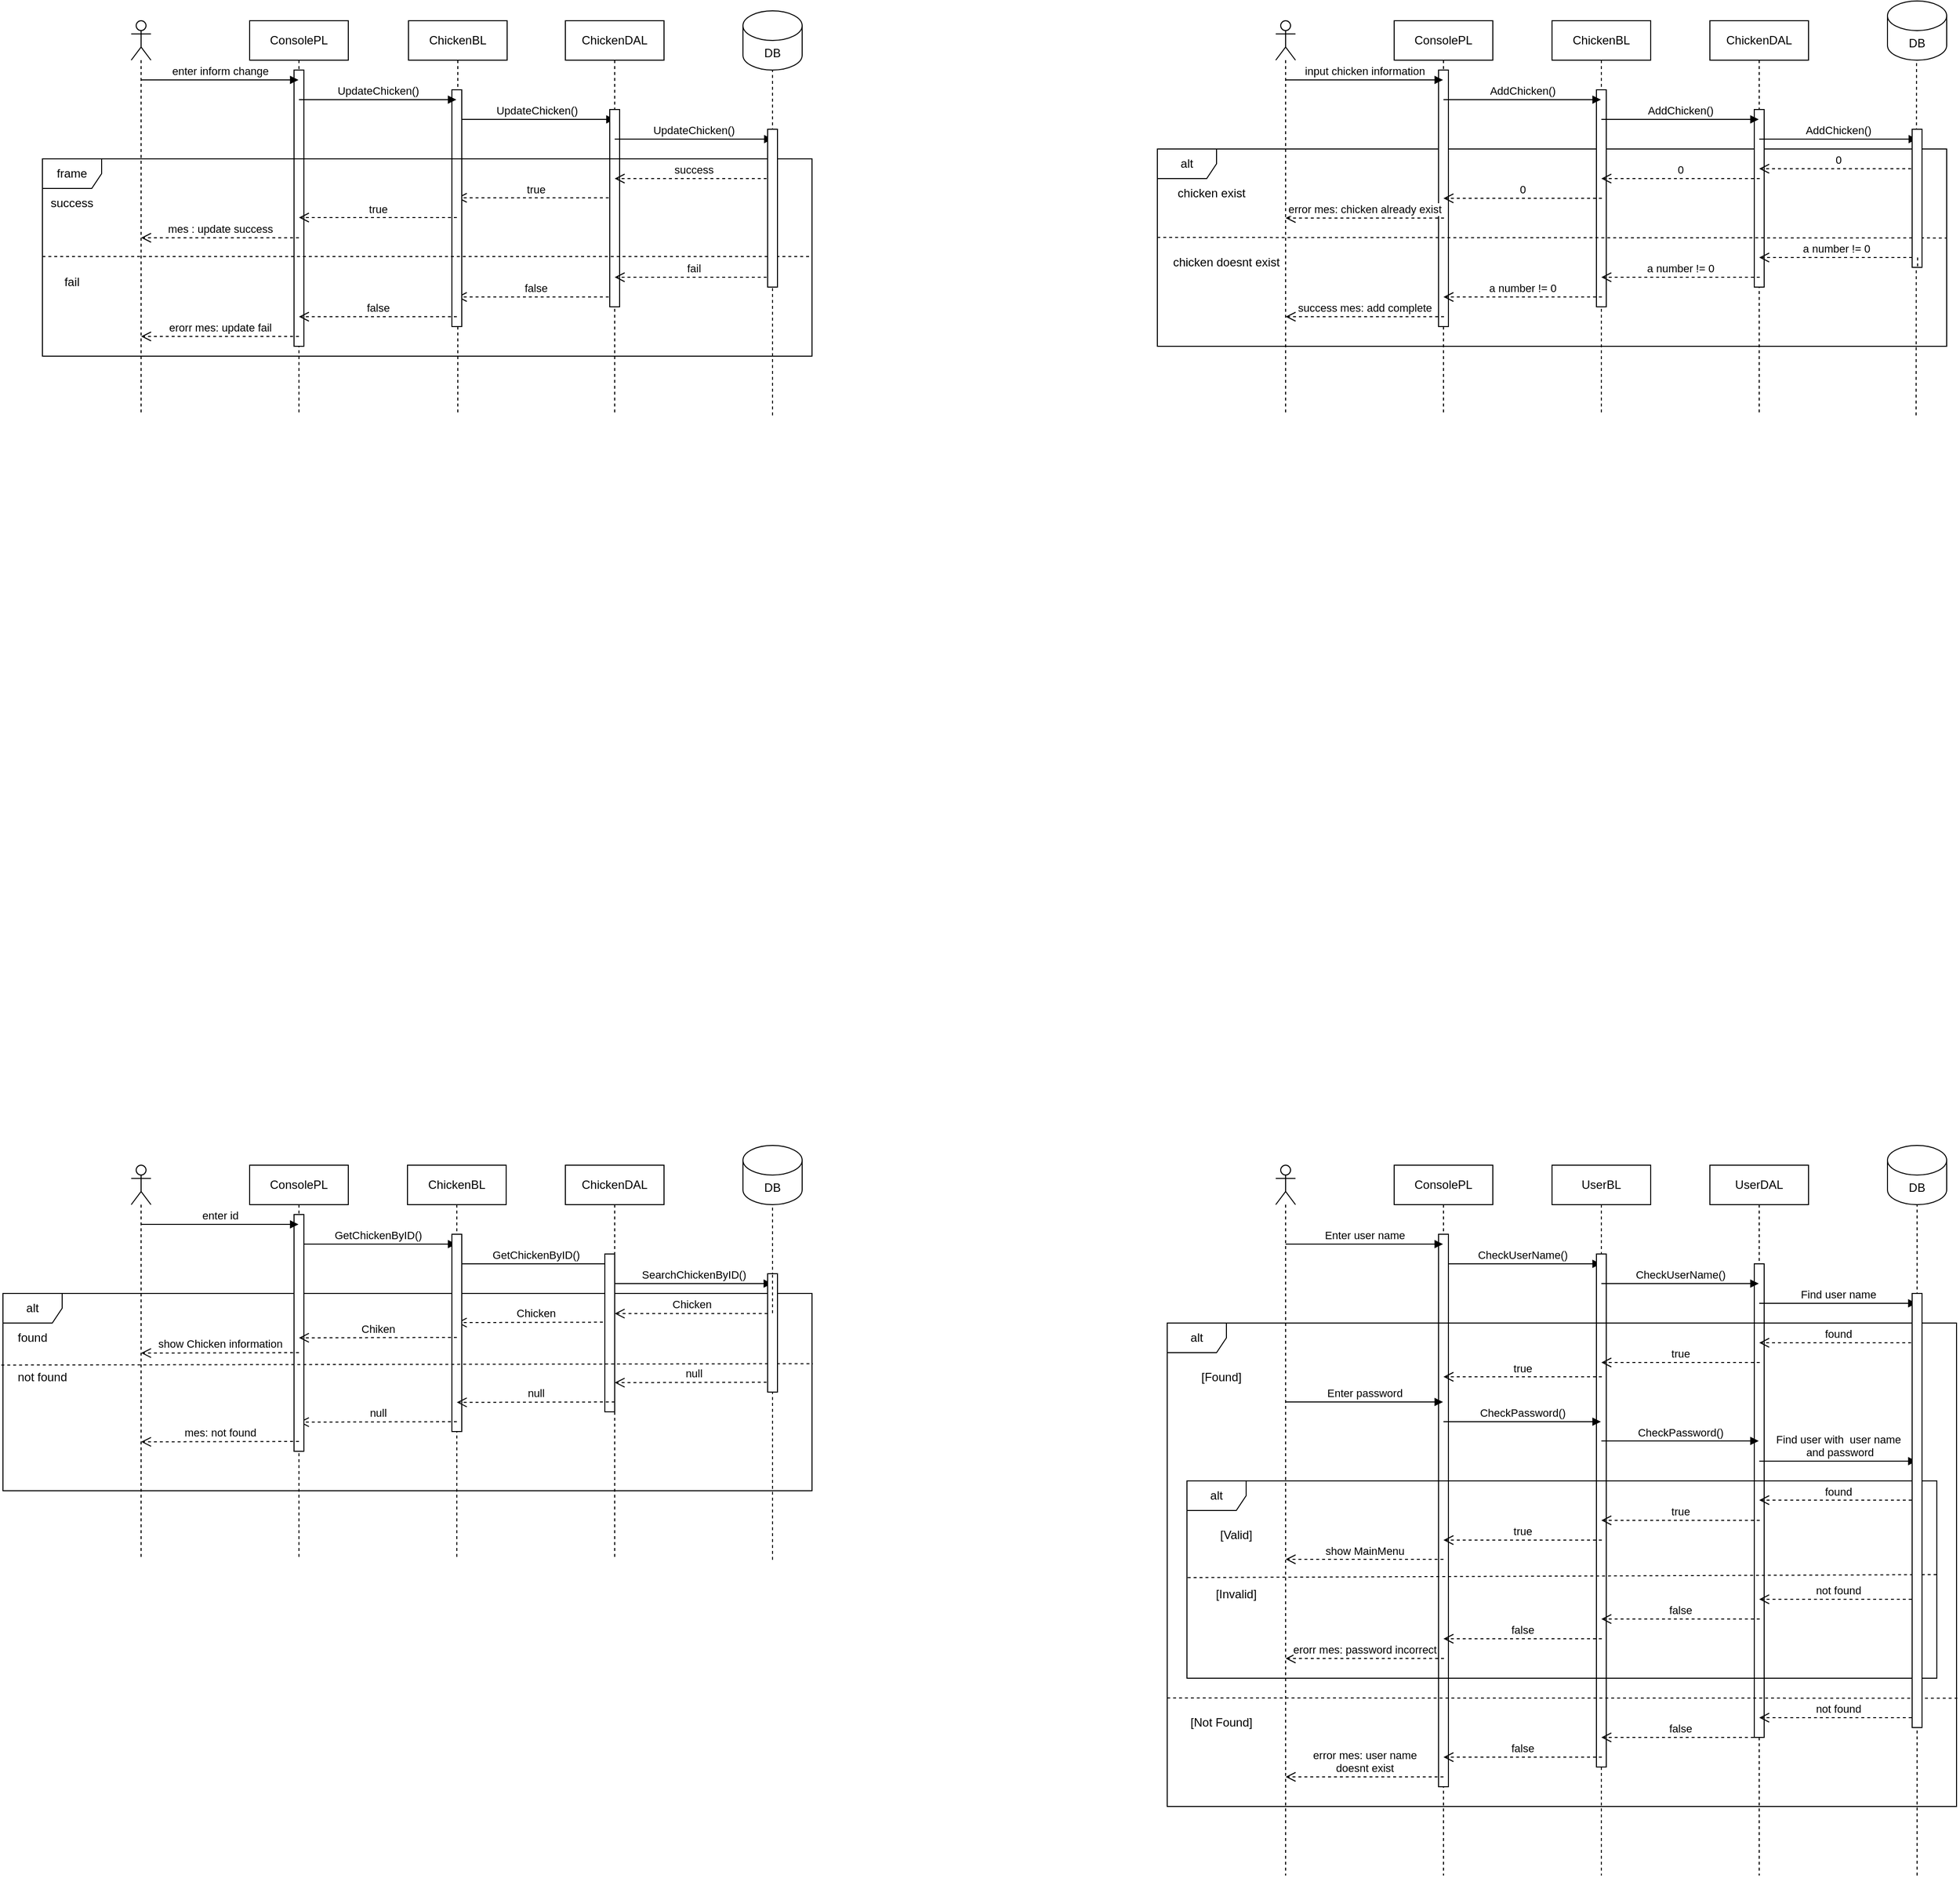 <mxfile version="20.3.0" type="device"><diagram id="i-DrNS4-oZ5Eq2Zg3a8Y" name="Page-1"><mxGraphModel dx="2806" dy="1643" grid="1" gridSize="10" guides="1" tooltips="1" connect="1" arrows="1" fold="1" page="1" pageScale="1" pageWidth="850" pageHeight="1100" math="0" shadow="0"><root><mxCell id="0"/><mxCell id="1" parent="0"/><mxCell id="JFMIuzV4-mkPuWQYak8b-45" value="alt" style="shape=umlFrame;whiteSpace=wrap;html=1;" vertex="1" parent="1"><mxGeometry x="-1180" y="250" width="820" height="200" as="geometry"/></mxCell><mxCell id="JFMIuzV4-mkPuWQYak8b-17" value="alt" style="shape=umlFrame;whiteSpace=wrap;html=1;" vertex="1" parent="1"><mxGeometry x="-10" y="-910" width="800" height="200" as="geometry"/></mxCell><mxCell id="4tmWPL-L2orEL-9TRieb-3" value="" style="shape=umlLifeline;participant=umlActor;perimeter=lifelinePerimeter;whiteSpace=wrap;html=1;container=1;collapsible=0;recursiveResize=0;verticalAlign=top;spacingTop=36;outlineConnect=0;" parent="1" vertex="1"><mxGeometry x="110" y="120" width="20" height="720" as="geometry"/></mxCell><mxCell id="4tmWPL-L2orEL-9TRieb-4" value="UserBL" style="shape=umlLifeline;perimeter=lifelinePerimeter;whiteSpace=wrap;html=1;container=1;collapsible=0;recursiveResize=0;outlineConnect=0;" parent="1" vertex="1"><mxGeometry x="390" y="120" width="100" height="720" as="geometry"/></mxCell><mxCell id="4tmWPL-L2orEL-9TRieb-13" value="CheckUserName()" style="html=1;verticalAlign=bottom;endArrow=block;rounded=0;" parent="4tmWPL-L2orEL-9TRieb-4" edge="1"><mxGeometry width="80" relative="1" as="geometry"><mxPoint x="-110" y="100" as="sourcePoint"/><mxPoint x="49.5" y="100" as="targetPoint"/></mxGeometry></mxCell><mxCell id="4tmWPL-L2orEL-9TRieb-54" value="" style="html=1;points=[];perimeter=orthogonalPerimeter;" parent="4tmWPL-L2orEL-9TRieb-4" vertex="1"><mxGeometry x="45" y="90" width="10" height="520" as="geometry"/></mxCell><mxCell id="4tmWPL-L2orEL-9TRieb-5" value="UserDAL" style="shape=umlLifeline;perimeter=lifelinePerimeter;whiteSpace=wrap;html=1;container=1;collapsible=0;recursiveResize=0;outlineConnect=0;" parent="1" vertex="1"><mxGeometry x="550" y="120" width="100" height="720" as="geometry"/></mxCell><mxCell id="4tmWPL-L2orEL-9TRieb-53" value="" style="html=1;points=[];perimeter=orthogonalPerimeter;" parent="4tmWPL-L2orEL-9TRieb-5" vertex="1"><mxGeometry x="45" y="100" width="10" height="480" as="geometry"/></mxCell><mxCell id="4tmWPL-L2orEL-9TRieb-6" value="ConsolePL" style="shape=umlLifeline;perimeter=lifelinePerimeter;whiteSpace=wrap;html=1;container=1;collapsible=0;recursiveResize=0;outlineConnect=0;" parent="1" vertex="1"><mxGeometry x="230" y="120" width="100" height="720" as="geometry"/></mxCell><mxCell id="4tmWPL-L2orEL-9TRieb-51" value="" style="html=1;points=[];perimeter=orthogonalPerimeter;" parent="4tmWPL-L2orEL-9TRieb-6" vertex="1"><mxGeometry x="45" y="70" width="10" height="560" as="geometry"/></mxCell><mxCell id="4tmWPL-L2orEL-9TRieb-8" value="DB" style="shape=cylinder3;whiteSpace=wrap;html=1;boundedLbl=1;backgroundOutline=1;size=15;" parent="1" vertex="1"><mxGeometry x="730" y="100" width="60" height="60" as="geometry"/></mxCell><mxCell id="4tmWPL-L2orEL-9TRieb-9" value="" style="endArrow=none;dashed=1;html=1;rounded=0;entryX=0.5;entryY=1;entryDx=0;entryDy=0;entryPerimeter=0;" parent="1" target="4tmWPL-L2orEL-9TRieb-8" edge="1"><mxGeometry width="50" height="50" relative="1" as="geometry"><mxPoint x="760" y="840" as="sourcePoint"/><mxPoint x="470" y="290" as="targetPoint"/></mxGeometry></mxCell><mxCell id="4tmWPL-L2orEL-9TRieb-10" value="Enter user name" style="html=1;verticalAlign=bottom;endArrow=block;rounded=0;" parent="1" target="4tmWPL-L2orEL-9TRieb-6" edge="1"><mxGeometry width="80" relative="1" as="geometry"><mxPoint x="120" y="200" as="sourcePoint"/><mxPoint x="200" y="200" as="targetPoint"/></mxGeometry></mxCell><mxCell id="4tmWPL-L2orEL-9TRieb-11" value="Find user name" style="html=1;verticalAlign=bottom;endArrow=block;rounded=0;" parent="1" edge="1"><mxGeometry width="80" relative="1" as="geometry"><mxPoint x="600" y="260" as="sourcePoint"/><mxPoint x="759.5" y="260" as="targetPoint"/></mxGeometry></mxCell><mxCell id="4tmWPL-L2orEL-9TRieb-12" value="CheckUserName()" style="html=1;verticalAlign=bottom;endArrow=block;rounded=0;" parent="1" edge="1"><mxGeometry width="80" relative="1" as="geometry"><mxPoint x="440" y="240" as="sourcePoint"/><mxPoint x="599.5" y="240" as="targetPoint"/></mxGeometry></mxCell><mxCell id="4tmWPL-L2orEL-9TRieb-14" value="alt" style="shape=umlFrame;whiteSpace=wrap;html=1;" parent="1" vertex="1"><mxGeometry y="280" width="800" height="490" as="geometry"/></mxCell><mxCell id="4tmWPL-L2orEL-9TRieb-17" value="[Found]" style="text;html=1;strokeColor=none;fillColor=none;align=center;verticalAlign=middle;whiteSpace=wrap;rounded=0;" parent="1" vertex="1"><mxGeometry y="320" width="110" height="30" as="geometry"/></mxCell><mxCell id="4tmWPL-L2orEL-9TRieb-20" value="found" style="html=1;verticalAlign=bottom;endArrow=open;dashed=1;endSize=8;rounded=0;" parent="1" target="4tmWPL-L2orEL-9TRieb-5" edge="1"><mxGeometry relative="1" as="geometry"><mxPoint x="760" y="300" as="sourcePoint"/><mxPoint x="620" y="300" as="targetPoint"/></mxGeometry></mxCell><mxCell id="4tmWPL-L2orEL-9TRieb-22" value="true" style="html=1;verticalAlign=bottom;endArrow=open;dashed=1;endSize=8;rounded=0;" parent="1" edge="1"><mxGeometry relative="1" as="geometry"><mxPoint x="440.5" y="334.5" as="sourcePoint"/><mxPoint x="280" y="334.5" as="targetPoint"/></mxGeometry></mxCell><mxCell id="4tmWPL-L2orEL-9TRieb-23" value="true" style="html=1;verticalAlign=bottom;endArrow=open;dashed=1;endSize=8;rounded=0;" parent="1" edge="1"><mxGeometry relative="1" as="geometry"><mxPoint x="600.5" y="320" as="sourcePoint"/><mxPoint x="440" y="320" as="targetPoint"/></mxGeometry></mxCell><mxCell id="4tmWPL-L2orEL-9TRieb-25" value="" style="endArrow=none;dashed=1;html=1;rounded=0;entryX=1.001;entryY=0.776;entryDx=0;entryDy=0;entryPerimeter=0;" parent="1" target="4tmWPL-L2orEL-9TRieb-14" edge="1"><mxGeometry width="50" height="50" relative="1" as="geometry"><mxPoint y="660" as="sourcePoint"/><mxPoint x="800" y="590" as="targetPoint"/></mxGeometry></mxCell><mxCell id="4tmWPL-L2orEL-9TRieb-26" value="[Not Found]" style="text;html=1;strokeColor=none;fillColor=none;align=center;verticalAlign=middle;whiteSpace=wrap;rounded=0;" parent="1" vertex="1"><mxGeometry y="670" width="110" height="30" as="geometry"/></mxCell><mxCell id="4tmWPL-L2orEL-9TRieb-28" value="Enter password" style="html=1;verticalAlign=bottom;endArrow=block;rounded=0;" parent="1" edge="1"><mxGeometry width="80" relative="1" as="geometry"><mxPoint x="120" y="360" as="sourcePoint"/><mxPoint x="279.5" y="360" as="targetPoint"/></mxGeometry></mxCell><mxCell id="4tmWPL-L2orEL-9TRieb-29" value="Find user with&amp;nbsp; user name&lt;br&gt;&amp;nbsp;and password" style="html=1;verticalAlign=bottom;endArrow=block;rounded=0;" parent="1" edge="1"><mxGeometry width="80" relative="1" as="geometry"><mxPoint x="600" y="420" as="sourcePoint"/><mxPoint x="759.5" y="420" as="targetPoint"/></mxGeometry></mxCell><mxCell id="4tmWPL-L2orEL-9TRieb-30" value="CheckPassword()" style="html=1;verticalAlign=bottom;endArrow=block;rounded=0;" parent="1" edge="1"><mxGeometry width="80" relative="1" as="geometry"><mxPoint x="440" y="399.5" as="sourcePoint"/><mxPoint x="599.5" y="399.5" as="targetPoint"/></mxGeometry></mxCell><mxCell id="4tmWPL-L2orEL-9TRieb-31" value="CheckPassword()" style="html=1;verticalAlign=bottom;endArrow=block;rounded=0;" parent="1" edge="1"><mxGeometry width="80" relative="1" as="geometry"><mxPoint x="280" y="380" as="sourcePoint"/><mxPoint x="439.5" y="380" as="targetPoint"/></mxGeometry></mxCell><mxCell id="4tmWPL-L2orEL-9TRieb-32" value="alt" style="shape=umlFrame;whiteSpace=wrap;html=1;" parent="1" vertex="1"><mxGeometry x="20" y="440" width="760" height="200" as="geometry"/></mxCell><mxCell id="4tmWPL-L2orEL-9TRieb-33" value="[Valid]" style="text;html=1;strokeColor=none;fillColor=none;align=center;verticalAlign=middle;whiteSpace=wrap;rounded=0;" parent="1" vertex="1"><mxGeometry x="20" y="480" width="100" height="30" as="geometry"/></mxCell><mxCell id="4tmWPL-L2orEL-9TRieb-34" value="" style="endArrow=none;dashed=1;html=1;rounded=0;exitX=0.001;exitY=0.49;exitDx=0;exitDy=0;exitPerimeter=0;entryX=1.003;entryY=0.475;entryDx=0;entryDy=0;entryPerimeter=0;" parent="1" source="4tmWPL-L2orEL-9TRieb-32" target="4tmWPL-L2orEL-9TRieb-32" edge="1"><mxGeometry width="50" height="50" relative="1" as="geometry"><mxPoint x="10" y="600" as="sourcePoint"/><mxPoint x="810" y="600" as="targetPoint"/></mxGeometry></mxCell><mxCell id="4tmWPL-L2orEL-9TRieb-35" value="[Invalid]" style="text;html=1;strokeColor=none;fillColor=none;align=center;verticalAlign=middle;whiteSpace=wrap;rounded=0;" parent="1" vertex="1"><mxGeometry x="20" y="540" width="100" height="30" as="geometry"/></mxCell><mxCell id="4tmWPL-L2orEL-9TRieb-36" value="found" style="html=1;verticalAlign=bottom;endArrow=open;dashed=1;endSize=8;rounded=0;" parent="1" edge="1"><mxGeometry relative="1" as="geometry"><mxPoint x="760.5" y="459.5" as="sourcePoint"/><mxPoint x="600" y="459.5" as="targetPoint"/></mxGeometry></mxCell><mxCell id="4tmWPL-L2orEL-9TRieb-37" value="true" style="html=1;verticalAlign=bottom;endArrow=open;dashed=1;endSize=8;rounded=0;" parent="1" edge="1"><mxGeometry relative="1" as="geometry"><mxPoint x="440.5" y="500" as="sourcePoint"/><mxPoint x="280" y="500" as="targetPoint"/></mxGeometry></mxCell><mxCell id="4tmWPL-L2orEL-9TRieb-38" value="true" style="html=1;verticalAlign=bottom;endArrow=open;dashed=1;endSize=8;rounded=0;" parent="1" edge="1"><mxGeometry relative="1" as="geometry"><mxPoint x="600.5" y="480" as="sourcePoint"/><mxPoint x="440" y="480" as="targetPoint"/></mxGeometry></mxCell><mxCell id="4tmWPL-L2orEL-9TRieb-39" value="show MainMenu" style="html=1;verticalAlign=bottom;endArrow=open;dashed=1;endSize=8;rounded=0;" parent="1" edge="1"><mxGeometry relative="1" as="geometry"><mxPoint x="280" y="519.5" as="sourcePoint"/><mxPoint x="120" y="519.5" as="targetPoint"/><Array as="points"/></mxGeometry></mxCell><mxCell id="4tmWPL-L2orEL-9TRieb-40" value="erorr mes: password incorrect" style="html=1;verticalAlign=bottom;endArrow=open;dashed=1;endSize=8;rounded=0;" parent="1" edge="1"><mxGeometry relative="1" as="geometry"><mxPoint x="280.5" y="620" as="sourcePoint"/><mxPoint x="120" y="620" as="targetPoint"/></mxGeometry></mxCell><mxCell id="4tmWPL-L2orEL-9TRieb-41" value="false" style="html=1;verticalAlign=bottom;endArrow=open;dashed=1;endSize=8;rounded=0;" parent="1" edge="1"><mxGeometry relative="1" as="geometry"><mxPoint x="440.5" y="600" as="sourcePoint"/><mxPoint x="280" y="600" as="targetPoint"/></mxGeometry></mxCell><mxCell id="4tmWPL-L2orEL-9TRieb-42" value="false" style="html=1;verticalAlign=bottom;endArrow=open;dashed=1;endSize=8;rounded=0;" parent="1" edge="1"><mxGeometry relative="1" as="geometry"><mxPoint x="600.5" y="580" as="sourcePoint"/><mxPoint x="440" y="580" as="targetPoint"/></mxGeometry></mxCell><mxCell id="4tmWPL-L2orEL-9TRieb-43" value="not found" style="html=1;verticalAlign=bottom;endArrow=open;dashed=1;endSize=8;rounded=0;" parent="1" edge="1"><mxGeometry relative="1" as="geometry"><mxPoint x="760.5" y="560" as="sourcePoint"/><mxPoint x="600" y="560" as="targetPoint"/></mxGeometry></mxCell><mxCell id="4tmWPL-L2orEL-9TRieb-44" value="not found" style="html=1;verticalAlign=bottom;endArrow=open;dashed=1;endSize=8;rounded=0;" parent="1" edge="1"><mxGeometry relative="1" as="geometry"><mxPoint x="760.5" y="680" as="sourcePoint"/><mxPoint x="600" y="680" as="targetPoint"/></mxGeometry></mxCell><mxCell id="4tmWPL-L2orEL-9TRieb-45" value="error mes: user name &lt;br&gt;doesnt&amp;nbsp;exist" style="html=1;verticalAlign=bottom;endArrow=open;dashed=1;endSize=8;rounded=0;" parent="1" edge="1"><mxGeometry relative="1" as="geometry"><mxPoint x="280" y="740" as="sourcePoint"/><mxPoint x="120" y="740" as="targetPoint"/></mxGeometry></mxCell><mxCell id="4tmWPL-L2orEL-9TRieb-46" value="false" style="html=1;verticalAlign=bottom;endArrow=open;dashed=1;endSize=8;rounded=0;" parent="1" edge="1"><mxGeometry relative="1" as="geometry"><mxPoint x="440.5" y="720" as="sourcePoint"/><mxPoint x="280" y="720" as="targetPoint"/></mxGeometry></mxCell><mxCell id="4tmWPL-L2orEL-9TRieb-47" value="false" style="html=1;verticalAlign=bottom;endArrow=open;dashed=1;endSize=8;rounded=0;" parent="1" edge="1"><mxGeometry relative="1" as="geometry"><mxPoint x="600.5" y="700" as="sourcePoint"/><mxPoint x="440" y="700" as="targetPoint"/></mxGeometry></mxCell><mxCell id="4tmWPL-L2orEL-9TRieb-52" value="" style="html=1;points=[];perimeter=orthogonalPerimeter;" parent="1" vertex="1"><mxGeometry x="755" y="250" width="10" height="440" as="geometry"/></mxCell><mxCell id="JFMIuzV4-mkPuWQYak8b-3" value="" style="shape=umlLifeline;participant=umlActor;perimeter=lifelinePerimeter;whiteSpace=wrap;html=1;container=1;collapsible=0;recursiveResize=0;verticalAlign=top;spacingTop=36;outlineConnect=0;" vertex="1" parent="1"><mxGeometry x="110" y="-1040" width="20" height="400" as="geometry"/></mxCell><mxCell id="JFMIuzV4-mkPuWQYak8b-7" value="ConsolePL" style="shape=umlLifeline;perimeter=lifelinePerimeter;whiteSpace=wrap;html=1;container=1;collapsible=0;recursiveResize=0;outlineConnect=0;" vertex="1" parent="1"><mxGeometry x="230" y="-1040" width="100" height="400" as="geometry"/></mxCell><mxCell id="JFMIuzV4-mkPuWQYak8b-29" value="" style="html=1;points=[];perimeter=orthogonalPerimeter;" vertex="1" parent="JFMIuzV4-mkPuWQYak8b-7"><mxGeometry x="45" y="50" width="10" height="260" as="geometry"/></mxCell><mxCell id="JFMIuzV4-mkPuWQYak8b-8" value="ChickenBL" style="shape=umlLifeline;perimeter=lifelinePerimeter;whiteSpace=wrap;html=1;container=1;collapsible=0;recursiveResize=0;outlineConnect=0;" vertex="1" parent="1"><mxGeometry x="390" y="-1040" width="100" height="400" as="geometry"/></mxCell><mxCell id="JFMIuzV4-mkPuWQYak8b-32" value="" style="html=1;points=[];perimeter=orthogonalPerimeter;" vertex="1" parent="JFMIuzV4-mkPuWQYak8b-8"><mxGeometry x="45" y="70" width="10" height="220" as="geometry"/></mxCell><mxCell id="JFMIuzV4-mkPuWQYak8b-9" value="ChickenDAL" style="shape=umlLifeline;perimeter=lifelinePerimeter;whiteSpace=wrap;html=1;container=1;collapsible=0;recursiveResize=0;outlineConnect=0;" vertex="1" parent="1"><mxGeometry x="550" y="-1040" width="100" height="400" as="geometry"/></mxCell><mxCell id="JFMIuzV4-mkPuWQYak8b-31" value="" style="html=1;points=[];perimeter=orthogonalPerimeter;" vertex="1" parent="JFMIuzV4-mkPuWQYak8b-9"><mxGeometry x="45" y="90" width="10" height="180" as="geometry"/></mxCell><mxCell id="JFMIuzV4-mkPuWQYak8b-11" value="DB" style="shape=cylinder3;whiteSpace=wrap;html=1;boundedLbl=1;backgroundOutline=1;size=15;" vertex="1" parent="1"><mxGeometry x="730" y="-1060" width="60" height="60" as="geometry"/></mxCell><mxCell id="JFMIuzV4-mkPuWQYak8b-12" value="" style="endArrow=none;dashed=1;html=1;rounded=0;entryX=0.5;entryY=1;entryDx=0;entryDy=0;entryPerimeter=0;" edge="1" parent="1"><mxGeometry width="50" height="50" relative="1" as="geometry"><mxPoint x="759" y="-640" as="sourcePoint"/><mxPoint x="759.47" y="-1000" as="targetPoint"/></mxGeometry></mxCell><mxCell id="JFMIuzV4-mkPuWQYak8b-13" value="input chicken information" style="html=1;verticalAlign=bottom;endArrow=block;rounded=0;" edge="1" parent="1" target="JFMIuzV4-mkPuWQYak8b-7"><mxGeometry width="80" relative="1" as="geometry"><mxPoint x="120" y="-980" as="sourcePoint"/><mxPoint x="200" y="-980" as="targetPoint"/></mxGeometry></mxCell><mxCell id="JFMIuzV4-mkPuWQYak8b-14" value="AddChicken()" style="html=1;verticalAlign=bottom;endArrow=block;rounded=0;" edge="1" parent="1"><mxGeometry width="80" relative="1" as="geometry"><mxPoint x="440" y="-940" as="sourcePoint"/><mxPoint x="599.5" y="-940" as="targetPoint"/></mxGeometry></mxCell><mxCell id="JFMIuzV4-mkPuWQYak8b-15" value="AddChicken()" style="html=1;verticalAlign=bottom;endArrow=block;rounded=0;" edge="1" parent="1"><mxGeometry width="80" relative="1" as="geometry"><mxPoint x="280" y="-960" as="sourcePoint"/><mxPoint x="439.5" y="-960" as="targetPoint"/></mxGeometry></mxCell><mxCell id="JFMIuzV4-mkPuWQYak8b-16" value="AddChicken()" style="html=1;verticalAlign=bottom;endArrow=block;rounded=0;" edge="1" parent="1" source="JFMIuzV4-mkPuWQYak8b-9"><mxGeometry width="80" relative="1" as="geometry"><mxPoint x="605" y="-920" as="sourcePoint"/><mxPoint x="760" y="-920" as="targetPoint"/></mxGeometry></mxCell><mxCell id="JFMIuzV4-mkPuWQYak8b-18" value="chicken exist" style="text;html=1;strokeColor=none;fillColor=none;align=center;verticalAlign=middle;whiteSpace=wrap;rounded=0;" vertex="1" parent="1"><mxGeometry y="-880" width="90" height="30" as="geometry"/></mxCell><mxCell id="JFMIuzV4-mkPuWQYak8b-20" value="0" style="html=1;verticalAlign=bottom;endArrow=open;dashed=1;endSize=8;rounded=0;exitX=0.95;exitY=0.1;exitDx=0;exitDy=0;exitPerimeter=0;" edge="1" parent="1"><mxGeometry relative="1" as="geometry"><mxPoint x="440.55" y="-860" as="sourcePoint"/><mxPoint x="279.997" y="-860" as="targetPoint"/></mxGeometry></mxCell><mxCell id="JFMIuzV4-mkPuWQYak8b-21" value="error mes: chicken already exist" style="html=1;verticalAlign=bottom;endArrow=open;dashed=1;endSize=8;rounded=0;exitX=0.95;exitY=0.1;exitDx=0;exitDy=0;exitPerimeter=0;" edge="1" parent="1"><mxGeometry relative="1" as="geometry"><mxPoint x="280.55" y="-840" as="sourcePoint"/><mxPoint x="119.997" y="-840" as="targetPoint"/></mxGeometry></mxCell><mxCell id="JFMIuzV4-mkPuWQYak8b-22" value="0" style="html=1;verticalAlign=bottom;endArrow=open;dashed=1;endSize=8;rounded=0;exitX=0.95;exitY=0.1;exitDx=0;exitDy=0;exitPerimeter=0;" edge="1" parent="1"><mxGeometry relative="1" as="geometry"><mxPoint x="600.55" y="-880" as="sourcePoint"/><mxPoint x="439.997" y="-880" as="targetPoint"/></mxGeometry></mxCell><mxCell id="JFMIuzV4-mkPuWQYak8b-19" value="0" style="html=1;verticalAlign=bottom;endArrow=open;dashed=1;endSize=8;rounded=0;" edge="1" parent="1" target="JFMIuzV4-mkPuWQYak8b-9"><mxGeometry x="0.001" relative="1" as="geometry"><mxPoint x="760" y="-890" as="sourcePoint"/><mxPoint x="610" y="-865.53" as="targetPoint"/><mxPoint as="offset"/></mxGeometry></mxCell><mxCell id="JFMIuzV4-mkPuWQYak8b-23" value="" style="endArrow=none;dashed=1;html=1;rounded=0;exitX=0;exitY=0.448;exitDx=0;exitDy=0;exitPerimeter=0;entryX=1;entryY=0.451;entryDx=0;entryDy=0;entryPerimeter=0;" edge="1" parent="1" source="JFMIuzV4-mkPuWQYak8b-17" target="JFMIuzV4-mkPuWQYak8b-17"><mxGeometry width="50" height="50" relative="1" as="geometry"><mxPoint x="310" y="-800" as="sourcePoint"/><mxPoint x="360" y="-850" as="targetPoint"/></mxGeometry></mxCell><mxCell id="JFMIuzV4-mkPuWQYak8b-24" value="chicken doesnt exist" style="text;html=1;strokeColor=none;fillColor=none;align=center;verticalAlign=middle;whiteSpace=wrap;rounded=0;" vertex="1" parent="1"><mxGeometry y="-810" width="120" height="30" as="geometry"/></mxCell><mxCell id="JFMIuzV4-mkPuWQYak8b-26" value="a number != 0" style="html=1;verticalAlign=bottom;endArrow=open;dashed=1;endSize=8;rounded=0;" edge="1" parent="1"><mxGeometry x="0.001" relative="1" as="geometry"><mxPoint x="440.55" y="-760" as="sourcePoint"/><mxPoint x="279.997" y="-760" as="targetPoint"/><mxPoint as="offset"/></mxGeometry></mxCell><mxCell id="JFMIuzV4-mkPuWQYak8b-27" value="a number != 0" style="html=1;verticalAlign=bottom;endArrow=open;dashed=1;endSize=8;rounded=0;" edge="1" parent="1"><mxGeometry x="0.001" relative="1" as="geometry"><mxPoint x="600.55" y="-780" as="sourcePoint"/><mxPoint x="439.997" y="-780" as="targetPoint"/><mxPoint as="offset"/></mxGeometry></mxCell><mxCell id="JFMIuzV4-mkPuWQYak8b-28" value="a number != 0" style="html=1;verticalAlign=bottom;endArrow=open;dashed=1;endSize=8;rounded=0;startArrow=none;" edge="1" parent="1" source="JFMIuzV4-mkPuWQYak8b-30"><mxGeometry x="0.001" relative="1" as="geometry"><mxPoint x="760.55" y="-800" as="sourcePoint"/><mxPoint x="599.997" y="-800" as="targetPoint"/><mxPoint as="offset"/></mxGeometry></mxCell><mxCell id="JFMIuzV4-mkPuWQYak8b-25" value="success mes: add complete" style="html=1;verticalAlign=bottom;endArrow=open;dashed=1;endSize=8;rounded=0;" edge="1" parent="1"><mxGeometry x="0.001" relative="1" as="geometry"><mxPoint x="280.55" y="-740" as="sourcePoint"/><mxPoint x="119.997" y="-740" as="targetPoint"/><mxPoint as="offset"/></mxGeometry></mxCell><mxCell id="JFMIuzV4-mkPuWQYak8b-30" value="" style="html=1;points=[];perimeter=orthogonalPerimeter;" vertex="1" parent="1"><mxGeometry x="755" y="-930" width="10" height="140" as="geometry"/></mxCell><mxCell id="JFMIuzV4-mkPuWQYak8b-33" value="" style="html=1;verticalAlign=bottom;endArrow=none;dashed=1;endSize=8;rounded=0;" edge="1" parent="1" target="JFMIuzV4-mkPuWQYak8b-30"><mxGeometry x="0.001" relative="1" as="geometry"><mxPoint x="760.55" y="-800" as="sourcePoint"/><mxPoint x="599.997" y="-800" as="targetPoint"/><mxPoint as="offset"/></mxGeometry></mxCell><mxCell id="JFMIuzV4-mkPuWQYak8b-34" value="" style="shape=umlLifeline;participant=umlActor;perimeter=lifelinePerimeter;whiteSpace=wrap;html=1;container=1;collapsible=0;recursiveResize=0;verticalAlign=top;spacingTop=36;outlineConnect=0;" vertex="1" parent="1"><mxGeometry x="-1050" y="120" width="20" height="400" as="geometry"/></mxCell><mxCell id="JFMIuzV4-mkPuWQYak8b-35" value="ChickenDAL" style="shape=umlLifeline;perimeter=lifelinePerimeter;whiteSpace=wrap;html=1;container=1;collapsible=0;recursiveResize=0;outlineConnect=0;" vertex="1" parent="1"><mxGeometry x="-610" y="120" width="100" height="400" as="geometry"/></mxCell><mxCell id="JFMIuzV4-mkPuWQYak8b-42" value="GetChickenByID()" style="html=1;verticalAlign=bottom;endArrow=block;rounded=0;" edge="1" parent="JFMIuzV4-mkPuWQYak8b-35"><mxGeometry width="80" relative="1" as="geometry"><mxPoint x="-110" y="100" as="sourcePoint"/><mxPoint x="49.5" y="100" as="targetPoint"/></mxGeometry></mxCell><mxCell id="JFMIuzV4-mkPuWQYak8b-50" value="Chicken" style="html=1;verticalAlign=bottom;endArrow=open;dashed=1;endSize=8;rounded=0;" edge="1" parent="JFMIuzV4-mkPuWQYak8b-35"><mxGeometry relative="1" as="geometry"><mxPoint x="50" y="159.13" as="sourcePoint"/><mxPoint x="-110" y="159.56" as="targetPoint"/></mxGeometry></mxCell><mxCell id="JFMIuzV4-mkPuWQYak8b-56" value="null" style="html=1;verticalAlign=bottom;endArrow=open;dashed=1;endSize=8;rounded=0;" edge="1" parent="JFMIuzV4-mkPuWQYak8b-35"><mxGeometry relative="1" as="geometry"><mxPoint x="210" y="220" as="sourcePoint"/><mxPoint x="50" y="220.43" as="targetPoint"/></mxGeometry></mxCell><mxCell id="JFMIuzV4-mkPuWQYak8b-64" value="" style="html=1;points=[];perimeter=orthogonalPerimeter;" vertex="1" parent="JFMIuzV4-mkPuWQYak8b-35"><mxGeometry x="40" y="90" width="10" height="160" as="geometry"/></mxCell><mxCell id="JFMIuzV4-mkPuWQYak8b-36" value="ChickenBL" style="shape=umlLifeline;perimeter=lifelinePerimeter;whiteSpace=wrap;html=1;container=1;collapsible=0;recursiveResize=0;outlineConnect=0;" vertex="1" parent="1"><mxGeometry x="-770" y="120" width="100" height="400" as="geometry"/></mxCell><mxCell id="JFMIuzV4-mkPuWQYak8b-43" value="GetChickenByID()" style="html=1;verticalAlign=bottom;endArrow=block;rounded=0;" edge="1" parent="JFMIuzV4-mkPuWQYak8b-36"><mxGeometry width="80" relative="1" as="geometry"><mxPoint x="-110" y="80" as="sourcePoint"/><mxPoint x="49.5" y="80" as="targetPoint"/></mxGeometry></mxCell><mxCell id="JFMIuzV4-mkPuWQYak8b-65" value="" style="html=1;points=[];perimeter=orthogonalPerimeter;" vertex="1" parent="JFMIuzV4-mkPuWQYak8b-36"><mxGeometry x="45" y="70" width="10" height="200" as="geometry"/></mxCell><mxCell id="JFMIuzV4-mkPuWQYak8b-37" value="ConsolePL" style="shape=umlLifeline;perimeter=lifelinePerimeter;whiteSpace=wrap;html=1;container=1;collapsible=0;recursiveResize=0;outlineConnect=0;" vertex="1" parent="1"><mxGeometry x="-930" y="120" width="100" height="400" as="geometry"/></mxCell><mxCell id="JFMIuzV4-mkPuWQYak8b-54" value="null" style="html=1;verticalAlign=bottom;endArrow=open;dashed=1;endSize=8;rounded=0;" edge="1" parent="JFMIuzV4-mkPuWQYak8b-37"><mxGeometry relative="1" as="geometry"><mxPoint x="210" y="260" as="sourcePoint"/><mxPoint x="50" y="260.43" as="targetPoint"/></mxGeometry></mxCell><mxCell id="JFMIuzV4-mkPuWQYak8b-62" value="" style="html=1;points=[];perimeter=orthogonalPerimeter;" vertex="1" parent="JFMIuzV4-mkPuWQYak8b-37"><mxGeometry x="45" y="50" width="10" height="240" as="geometry"/></mxCell><mxCell id="JFMIuzV4-mkPuWQYak8b-38" value="DB" style="shape=cylinder3;whiteSpace=wrap;html=1;boundedLbl=1;backgroundOutline=1;size=15;" vertex="1" parent="1"><mxGeometry x="-430" y="100" width="60" height="60" as="geometry"/></mxCell><mxCell id="JFMIuzV4-mkPuWQYak8b-39" value="" style="endArrow=none;dashed=1;html=1;rounded=0;entryX=0.5;entryY=1;entryDx=0;entryDy=0;entryPerimeter=0;" edge="1" target="JFMIuzV4-mkPuWQYak8b-38" parent="1"><mxGeometry width="50" height="50" relative="1" as="geometry"><mxPoint x="-400" y="520" as="sourcePoint"/><mxPoint x="-690" y="290" as="targetPoint"/></mxGeometry></mxCell><mxCell id="JFMIuzV4-mkPuWQYak8b-41" value="enter id" style="html=1;verticalAlign=bottom;endArrow=block;rounded=0;" edge="1" parent="1" target="JFMIuzV4-mkPuWQYak8b-37"><mxGeometry width="80" relative="1" as="geometry"><mxPoint x="-1040" y="180" as="sourcePoint"/><mxPoint x="-960" y="180" as="targetPoint"/></mxGeometry></mxCell><mxCell id="JFMIuzV4-mkPuWQYak8b-44" value="SearchChickenByID()" style="html=1;verticalAlign=bottom;endArrow=block;rounded=0;" edge="1" parent="1"><mxGeometry width="80" relative="1" as="geometry"><mxPoint x="-560" y="240" as="sourcePoint"/><mxPoint x="-400.5" y="240" as="targetPoint"/></mxGeometry></mxCell><mxCell id="JFMIuzV4-mkPuWQYak8b-46" value="found" style="text;html=1;strokeColor=none;fillColor=none;align=center;verticalAlign=middle;whiteSpace=wrap;rounded=0;" vertex="1" parent="1"><mxGeometry x="-1180" y="280" width="60" height="30" as="geometry"/></mxCell><mxCell id="JFMIuzV4-mkPuWQYak8b-47" value="Chicken" style="html=1;verticalAlign=bottom;endArrow=open;dashed=1;endSize=8;rounded=0;startArrow=none;" edge="1" parent="1" source="JFMIuzV4-mkPuWQYak8b-63"><mxGeometry relative="1" as="geometry"><mxPoint x="-400" y="270" as="sourcePoint"/><mxPoint x="-560" y="270.43" as="targetPoint"/></mxGeometry></mxCell><mxCell id="JFMIuzV4-mkPuWQYak8b-48" value="show Chicken information" style="html=1;verticalAlign=bottom;endArrow=open;dashed=1;endSize=8;rounded=0;" edge="1" parent="1"><mxGeometry relative="1" as="geometry"><mxPoint x="-880" y="310" as="sourcePoint"/><mxPoint x="-1040" y="310.43" as="targetPoint"/></mxGeometry></mxCell><mxCell id="JFMIuzV4-mkPuWQYak8b-49" value="Chiken" style="html=1;verticalAlign=bottom;endArrow=open;dashed=1;endSize=8;rounded=0;" edge="1" parent="1"><mxGeometry relative="1" as="geometry"><mxPoint x="-720" y="294.57" as="sourcePoint"/><mxPoint x="-880" y="295.0" as="targetPoint"/></mxGeometry></mxCell><mxCell id="JFMIuzV4-mkPuWQYak8b-51" value="" style="endArrow=none;dashed=1;html=1;rounded=0;exitX=-0.002;exitY=0.363;exitDx=0;exitDy=0;exitPerimeter=0;entryX=1.001;entryY=0.356;entryDx=0;entryDy=0;entryPerimeter=0;" edge="1" parent="1" source="JFMIuzV4-mkPuWQYak8b-45" target="JFMIuzV4-mkPuWQYak8b-45"><mxGeometry width="50" height="50" relative="1" as="geometry"><mxPoint x="-780" y="390" as="sourcePoint"/><mxPoint x="-730" y="340" as="targetPoint"/></mxGeometry></mxCell><mxCell id="JFMIuzV4-mkPuWQYak8b-52" value="not found" style="text;html=1;strokeColor=none;fillColor=none;align=center;verticalAlign=middle;whiteSpace=wrap;rounded=0;" vertex="1" parent="1"><mxGeometry x="-1170" y="320" width="60" height="30" as="geometry"/></mxCell><mxCell id="JFMIuzV4-mkPuWQYak8b-53" value="mes: not found" style="html=1;verticalAlign=bottom;endArrow=open;dashed=1;endSize=8;rounded=0;" edge="1" parent="1"><mxGeometry relative="1" as="geometry"><mxPoint x="-880" y="400" as="sourcePoint"/><mxPoint x="-1040" y="400.43" as="targetPoint"/><mxPoint as="offset"/></mxGeometry></mxCell><mxCell id="JFMIuzV4-mkPuWQYak8b-55" value="null" style="html=1;verticalAlign=bottom;endArrow=open;dashed=1;endSize=8;rounded=0;" edge="1" parent="1"><mxGeometry relative="1" as="geometry"><mxPoint x="-560" y="360" as="sourcePoint"/><mxPoint x="-720" y="360.43" as="targetPoint"/></mxGeometry></mxCell><mxCell id="JFMIuzV4-mkPuWQYak8b-57" value="" style="shape=umlLifeline;participant=umlActor;perimeter=lifelinePerimeter;whiteSpace=wrap;html=1;container=1;collapsible=0;recursiveResize=0;verticalAlign=top;spacingTop=36;outlineConnect=0;" vertex="1" parent="1"><mxGeometry x="-1050" y="-1040" width="20" height="400" as="geometry"/></mxCell><mxCell id="JFMIuzV4-mkPuWQYak8b-59" value="ChickenDAL" style="shape=umlLifeline;perimeter=lifelinePerimeter;whiteSpace=wrap;html=1;container=1;collapsible=0;recursiveResize=0;outlineConnect=0;" vertex="1" parent="1"><mxGeometry x="-610" y="-1040" width="100" height="400" as="geometry"/></mxCell><mxCell id="JFMIuzV4-mkPuWQYak8b-77" value="UpdateChicken()" style="html=1;verticalAlign=bottom;endArrow=block;rounded=0;" edge="1" parent="JFMIuzV4-mkPuWQYak8b-59"><mxGeometry width="80" relative="1" as="geometry"><mxPoint x="-109.5" y="100" as="sourcePoint"/><mxPoint x="50" y="100" as="targetPoint"/></mxGeometry></mxCell><mxCell id="JFMIuzV4-mkPuWQYak8b-82" value="true" style="html=1;verticalAlign=bottom;endArrow=open;dashed=1;endSize=8;rounded=0;" edge="1" parent="JFMIuzV4-mkPuWQYak8b-59"><mxGeometry relative="1" as="geometry"><mxPoint x="50" y="179.5" as="sourcePoint"/><mxPoint x="-110" y="179.5" as="targetPoint"/></mxGeometry></mxCell><mxCell id="JFMIuzV4-mkPuWQYak8b-83" value="false" style="html=1;verticalAlign=bottom;endArrow=open;dashed=1;endSize=8;rounded=0;" edge="1" parent="JFMIuzV4-mkPuWQYak8b-59"><mxGeometry relative="1" as="geometry"><mxPoint x="50" y="280" as="sourcePoint"/><mxPoint x="-110" y="280" as="targetPoint"/></mxGeometry></mxCell><mxCell id="JFMIuzV4-mkPuWQYak8b-95" value="" style="html=1;points=[];perimeter=orthogonalPerimeter;" vertex="1" parent="JFMIuzV4-mkPuWQYak8b-59"><mxGeometry x="45" y="90" width="10" height="200" as="geometry"/></mxCell><mxCell id="JFMIuzV4-mkPuWQYak8b-60" value="ChickenBL" style="shape=umlLifeline;perimeter=lifelinePerimeter;whiteSpace=wrap;html=1;container=1;collapsible=0;recursiveResize=0;outlineConnect=0;" vertex="1" parent="1"><mxGeometry x="-769" y="-1040" width="100" height="400" as="geometry"/></mxCell><mxCell id="JFMIuzV4-mkPuWQYak8b-93" value="" style="html=1;points=[];perimeter=orthogonalPerimeter;" vertex="1" parent="JFMIuzV4-mkPuWQYak8b-60"><mxGeometry x="44" y="70" width="10" height="240" as="geometry"/></mxCell><mxCell id="JFMIuzV4-mkPuWQYak8b-61" value="ConsolePL" style="shape=umlLifeline;perimeter=lifelinePerimeter;whiteSpace=wrap;html=1;container=1;collapsible=0;recursiveResize=0;outlineConnect=0;" vertex="1" parent="1"><mxGeometry x="-930" y="-1040" width="100" height="400" as="geometry"/></mxCell><mxCell id="JFMIuzV4-mkPuWQYak8b-92" value="" style="html=1;points=[];perimeter=orthogonalPerimeter;" vertex="1" parent="JFMIuzV4-mkPuWQYak8b-61"><mxGeometry x="45" y="50" width="10" height="280" as="geometry"/></mxCell><mxCell id="JFMIuzV4-mkPuWQYak8b-63" value="" style="html=1;points=[];perimeter=orthogonalPerimeter;" vertex="1" parent="1"><mxGeometry x="-405" y="230" width="10" height="120" as="geometry"/></mxCell><mxCell id="JFMIuzV4-mkPuWQYak8b-66" value="" style="html=1;verticalAlign=bottom;endArrow=none;dashed=1;endSize=8;rounded=0;" edge="1" parent="1" target="JFMIuzV4-mkPuWQYak8b-63"><mxGeometry relative="1" as="geometry"><mxPoint x="-400" y="270" as="sourcePoint"/><mxPoint x="-560" y="270.43" as="targetPoint"/></mxGeometry></mxCell><mxCell id="JFMIuzV4-mkPuWQYak8b-67" value="DB" style="shape=cylinder3;whiteSpace=wrap;html=1;boundedLbl=1;backgroundOutline=1;size=15;" vertex="1" parent="1"><mxGeometry x="-430" y="-1050" width="60" height="60" as="geometry"/></mxCell><mxCell id="JFMIuzV4-mkPuWQYak8b-68" value="" style="endArrow=none;dashed=1;html=1;rounded=0;entryX=0.5;entryY=1;entryDx=0;entryDy=0;entryPerimeter=0;" edge="1" parent="1"><mxGeometry width="50" height="50" relative="1" as="geometry"><mxPoint x="-400" y="-640" as="sourcePoint"/><mxPoint x="-400.03" y="-990" as="targetPoint"/></mxGeometry></mxCell><mxCell id="JFMIuzV4-mkPuWQYak8b-70" value="" style="html=1;verticalAlign=bottom;endArrow=none;dashed=1;endSize=8;rounded=0;" edge="1" parent="1"><mxGeometry x="0.001" relative="1" as="geometry"><mxPoint x="-399.45" y="-790" as="sourcePoint"/><mxPoint x="-399.45" y="-780" as="targetPoint"/><mxPoint as="offset"/></mxGeometry></mxCell><mxCell id="JFMIuzV4-mkPuWQYak8b-71" value="enter inform change" style="html=1;verticalAlign=bottom;endArrow=block;rounded=0;" edge="1" parent="1" target="JFMIuzV4-mkPuWQYak8b-61"><mxGeometry width="80" relative="1" as="geometry"><mxPoint x="-1040" y="-980" as="sourcePoint"/><mxPoint x="-960" y="-980" as="targetPoint"/></mxGeometry></mxCell><mxCell id="JFMIuzV4-mkPuWQYak8b-76" value="UpdateChicken()" style="html=1;verticalAlign=bottom;endArrow=block;rounded=0;" edge="1" parent="1"><mxGeometry width="80" relative="1" as="geometry"><mxPoint x="-880" y="-960" as="sourcePoint"/><mxPoint x="-720.5" y="-960" as="targetPoint"/></mxGeometry></mxCell><mxCell id="JFMIuzV4-mkPuWQYak8b-78" value="UpdateChicken()" style="html=1;verticalAlign=bottom;endArrow=block;rounded=0;" edge="1" parent="1" source="JFMIuzV4-mkPuWQYak8b-59"><mxGeometry width="80" relative="1" as="geometry"><mxPoint x="-554.5" y="-920" as="sourcePoint"/><mxPoint x="-400" y="-920" as="targetPoint"/></mxGeometry></mxCell><mxCell id="JFMIuzV4-mkPuWQYak8b-79" value="success" style="html=1;verticalAlign=bottom;endArrow=open;dashed=1;endSize=8;rounded=0;" edge="1" parent="1"><mxGeometry relative="1" as="geometry"><mxPoint x="-400" y="-880" as="sourcePoint"/><mxPoint x="-560" y="-880" as="targetPoint"/></mxGeometry></mxCell><mxCell id="JFMIuzV4-mkPuWQYak8b-80" value="mes : update success" style="html=1;verticalAlign=bottom;endArrow=open;dashed=1;endSize=8;rounded=0;" edge="1" parent="1"><mxGeometry relative="1" as="geometry"><mxPoint x="-880" y="-820" as="sourcePoint"/><mxPoint x="-1040" y="-820" as="targetPoint"/></mxGeometry></mxCell><mxCell id="JFMIuzV4-mkPuWQYak8b-81" value="true" style="html=1;verticalAlign=bottom;endArrow=open;dashed=1;endSize=8;rounded=0;" edge="1" parent="1"><mxGeometry relative="1" as="geometry"><mxPoint x="-720" y="-840.5" as="sourcePoint"/><mxPoint x="-880" y="-840.5" as="targetPoint"/></mxGeometry></mxCell><mxCell id="JFMIuzV4-mkPuWQYak8b-84" value="fail" style="html=1;verticalAlign=bottom;endArrow=open;dashed=1;endSize=8;rounded=0;" edge="1" parent="1" target="JFMIuzV4-mkPuWQYak8b-59"><mxGeometry relative="1" as="geometry"><mxPoint x="-400" y="-780" as="sourcePoint"/><mxPoint x="-555" y="-780" as="targetPoint"/></mxGeometry></mxCell><mxCell id="JFMIuzV4-mkPuWQYak8b-85" value="erorr mes: update fail" style="html=1;verticalAlign=bottom;endArrow=open;dashed=1;endSize=8;rounded=0;" edge="1" parent="1"><mxGeometry relative="1" as="geometry"><mxPoint x="-880" y="-720" as="sourcePoint"/><mxPoint x="-1040" y="-720" as="targetPoint"/></mxGeometry></mxCell><mxCell id="JFMIuzV4-mkPuWQYak8b-86" value="false" style="html=1;verticalAlign=bottom;endArrow=open;dashed=1;endSize=8;rounded=0;" edge="1" parent="1" target="JFMIuzV4-mkPuWQYak8b-61"><mxGeometry relative="1" as="geometry"><mxPoint x="-720" y="-740" as="sourcePoint"/><mxPoint x="-875" y="-740" as="targetPoint"/></mxGeometry></mxCell><mxCell id="JFMIuzV4-mkPuWQYak8b-88" value="frame" style="shape=umlFrame;whiteSpace=wrap;html=1;" vertex="1" parent="1"><mxGeometry x="-1140" y="-900" width="780" height="200" as="geometry"/></mxCell><mxCell id="JFMIuzV4-mkPuWQYak8b-89" value="success" style="text;html=1;strokeColor=none;fillColor=none;align=center;verticalAlign=middle;whiteSpace=wrap;rounded=0;" vertex="1" parent="1"><mxGeometry x="-1140" y="-870" width="60" height="30" as="geometry"/></mxCell><mxCell id="JFMIuzV4-mkPuWQYak8b-90" value="fail" style="text;html=1;strokeColor=none;fillColor=none;align=center;verticalAlign=middle;whiteSpace=wrap;rounded=0;" vertex="1" parent="1"><mxGeometry x="-1140" y="-790" width="60" height="30" as="geometry"/></mxCell><mxCell id="JFMIuzV4-mkPuWQYak8b-91" value="" style="endArrow=none;dashed=1;html=1;rounded=0;exitX=0;exitY=0.495;exitDx=0;exitDy=0;exitPerimeter=0;entryX=1;entryY=0.495;entryDx=0;entryDy=0;entryPerimeter=0;" edge="1" parent="1" source="JFMIuzV4-mkPuWQYak8b-88" target="JFMIuzV4-mkPuWQYak8b-88"><mxGeometry width="50" height="50" relative="1" as="geometry"><mxPoint x="-760" y="-760" as="sourcePoint"/><mxPoint x="-710" y="-810" as="targetPoint"/></mxGeometry></mxCell><mxCell id="JFMIuzV4-mkPuWQYak8b-94" value="" style="html=1;points=[];perimeter=orthogonalPerimeter;" vertex="1" parent="1"><mxGeometry x="-405" y="-930" width="10" height="160" as="geometry"/></mxCell></root></mxGraphModel></diagram></mxfile>